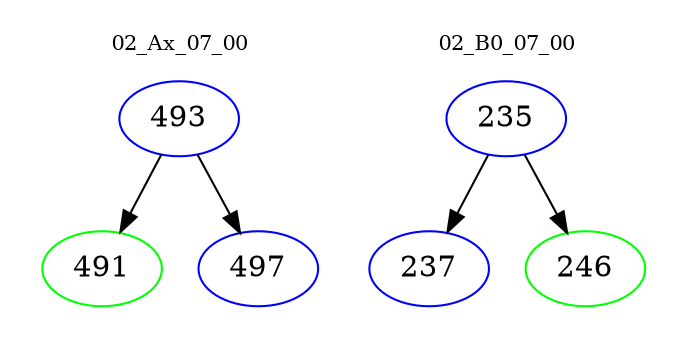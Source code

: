 digraph{
subgraph cluster_0 {
color = white
label = "02_Ax_07_00";
fontsize=10;
T0_493 [label="493", color="blue"]
T0_493 -> T0_491 [color="black"]
T0_491 [label="491", color="green"]
T0_493 -> T0_497 [color="black"]
T0_497 [label="497", color="blue"]
}
subgraph cluster_1 {
color = white
label = "02_B0_07_00";
fontsize=10;
T1_235 [label="235", color="blue"]
T1_235 -> T1_237 [color="black"]
T1_237 [label="237", color="blue"]
T1_235 -> T1_246 [color="black"]
T1_246 [label="246", color="green"]
}
}
